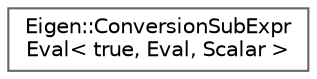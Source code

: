 digraph "类继承关系图"
{
 // LATEX_PDF_SIZE
  bgcolor="transparent";
  edge [fontname=Helvetica,fontsize=10,labelfontname=Helvetica,labelfontsize=10];
  node [fontname=Helvetica,fontsize=10,shape=box,height=0.2,width=0.4];
  rankdir="LR";
  Node0 [id="Node000000",label="Eigen::ConversionSubExpr\lEval\< true, Eval, Scalar \>",height=0.2,width=0.4,color="grey40", fillcolor="white", style="filled",URL="$struct_eigen_1_1_conversion_sub_expr_eval_3_01true_00_01_eval_00_01_scalar_01_4.html",tooltip=" "];
}
